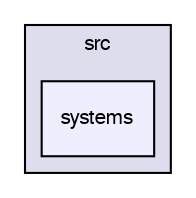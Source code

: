 digraph "systems" {
  compound=true
  node [ fontsize="10", fontname="FreeSans"];
  edge [ labelfontsize="10", labelfontname="FreeSans"];
  subgraph clusterdir_68267d1309a1af8e8297ef4c3efbcdba {
    graph [ bgcolor="#ddddee", pencolor="black", label="src" fontname="FreeSans", fontsize="10", URL="dir_68267d1309a1af8e8297ef4c3efbcdba.html"]
  dir_3a0e3b82484872d02bd65d6789aeef6b [shape=box, label="systems", style="filled", fillcolor="#eeeeff", pencolor="black", URL="dir_3a0e3b82484872d02bd65d6789aeef6b.html"];
  }
}
